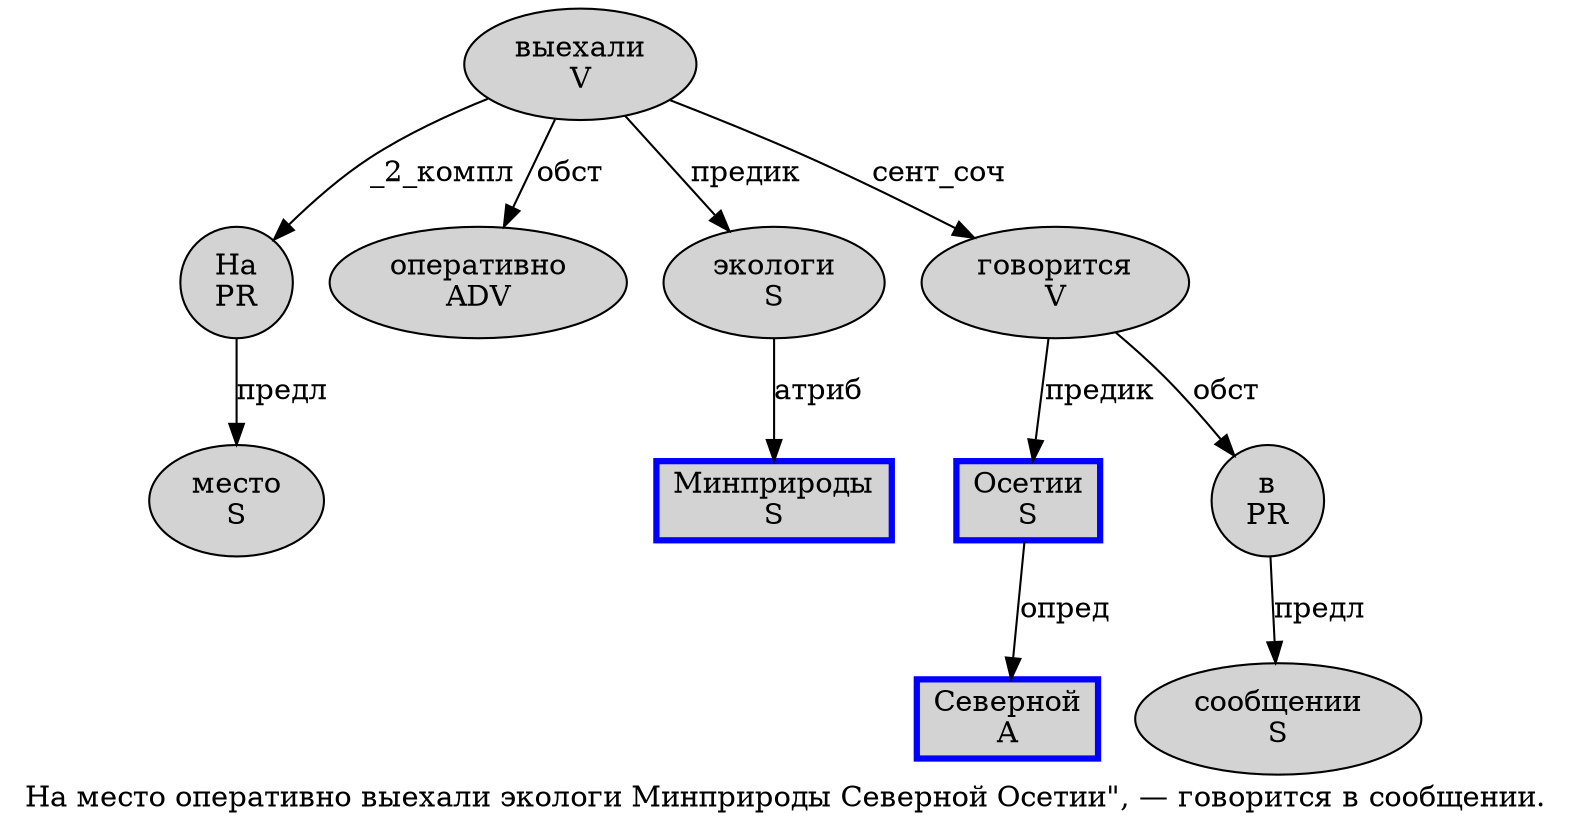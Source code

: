 digraph SENTENCE_215 {
	graph [label="На место оперативно выехали экологи Минприроды Северной Осетии\", — говорится в сообщении."]
	node [style=filled]
		0 [label="На
PR" color="" fillcolor=lightgray penwidth=1 shape=ellipse]
		1 [label="место
S" color="" fillcolor=lightgray penwidth=1 shape=ellipse]
		2 [label="оперативно
ADV" color="" fillcolor=lightgray penwidth=1 shape=ellipse]
		3 [label="выехали
V" color="" fillcolor=lightgray penwidth=1 shape=ellipse]
		4 [label="экологи
S" color="" fillcolor=lightgray penwidth=1 shape=ellipse]
		5 [label="Минприроды
S" color=blue fillcolor=lightgray penwidth=3 shape=box]
		6 [label="Северной
A" color=blue fillcolor=lightgray penwidth=3 shape=box]
		7 [label="Осетии
S" color=blue fillcolor=lightgray penwidth=3 shape=box]
		11 [label="говорится
V" color="" fillcolor=lightgray penwidth=1 shape=ellipse]
		12 [label="в
PR" color="" fillcolor=lightgray penwidth=1 shape=ellipse]
		13 [label="сообщении
S" color="" fillcolor=lightgray penwidth=1 shape=ellipse]
			7 -> 6 [label="опред"]
			11 -> 7 [label="предик"]
			11 -> 12 [label="обст"]
			3 -> 0 [label="_2_компл"]
			3 -> 2 [label="обст"]
			3 -> 4 [label="предик"]
			3 -> 11 [label="сент_соч"]
			0 -> 1 [label="предл"]
			4 -> 5 [label="атриб"]
			12 -> 13 [label="предл"]
}